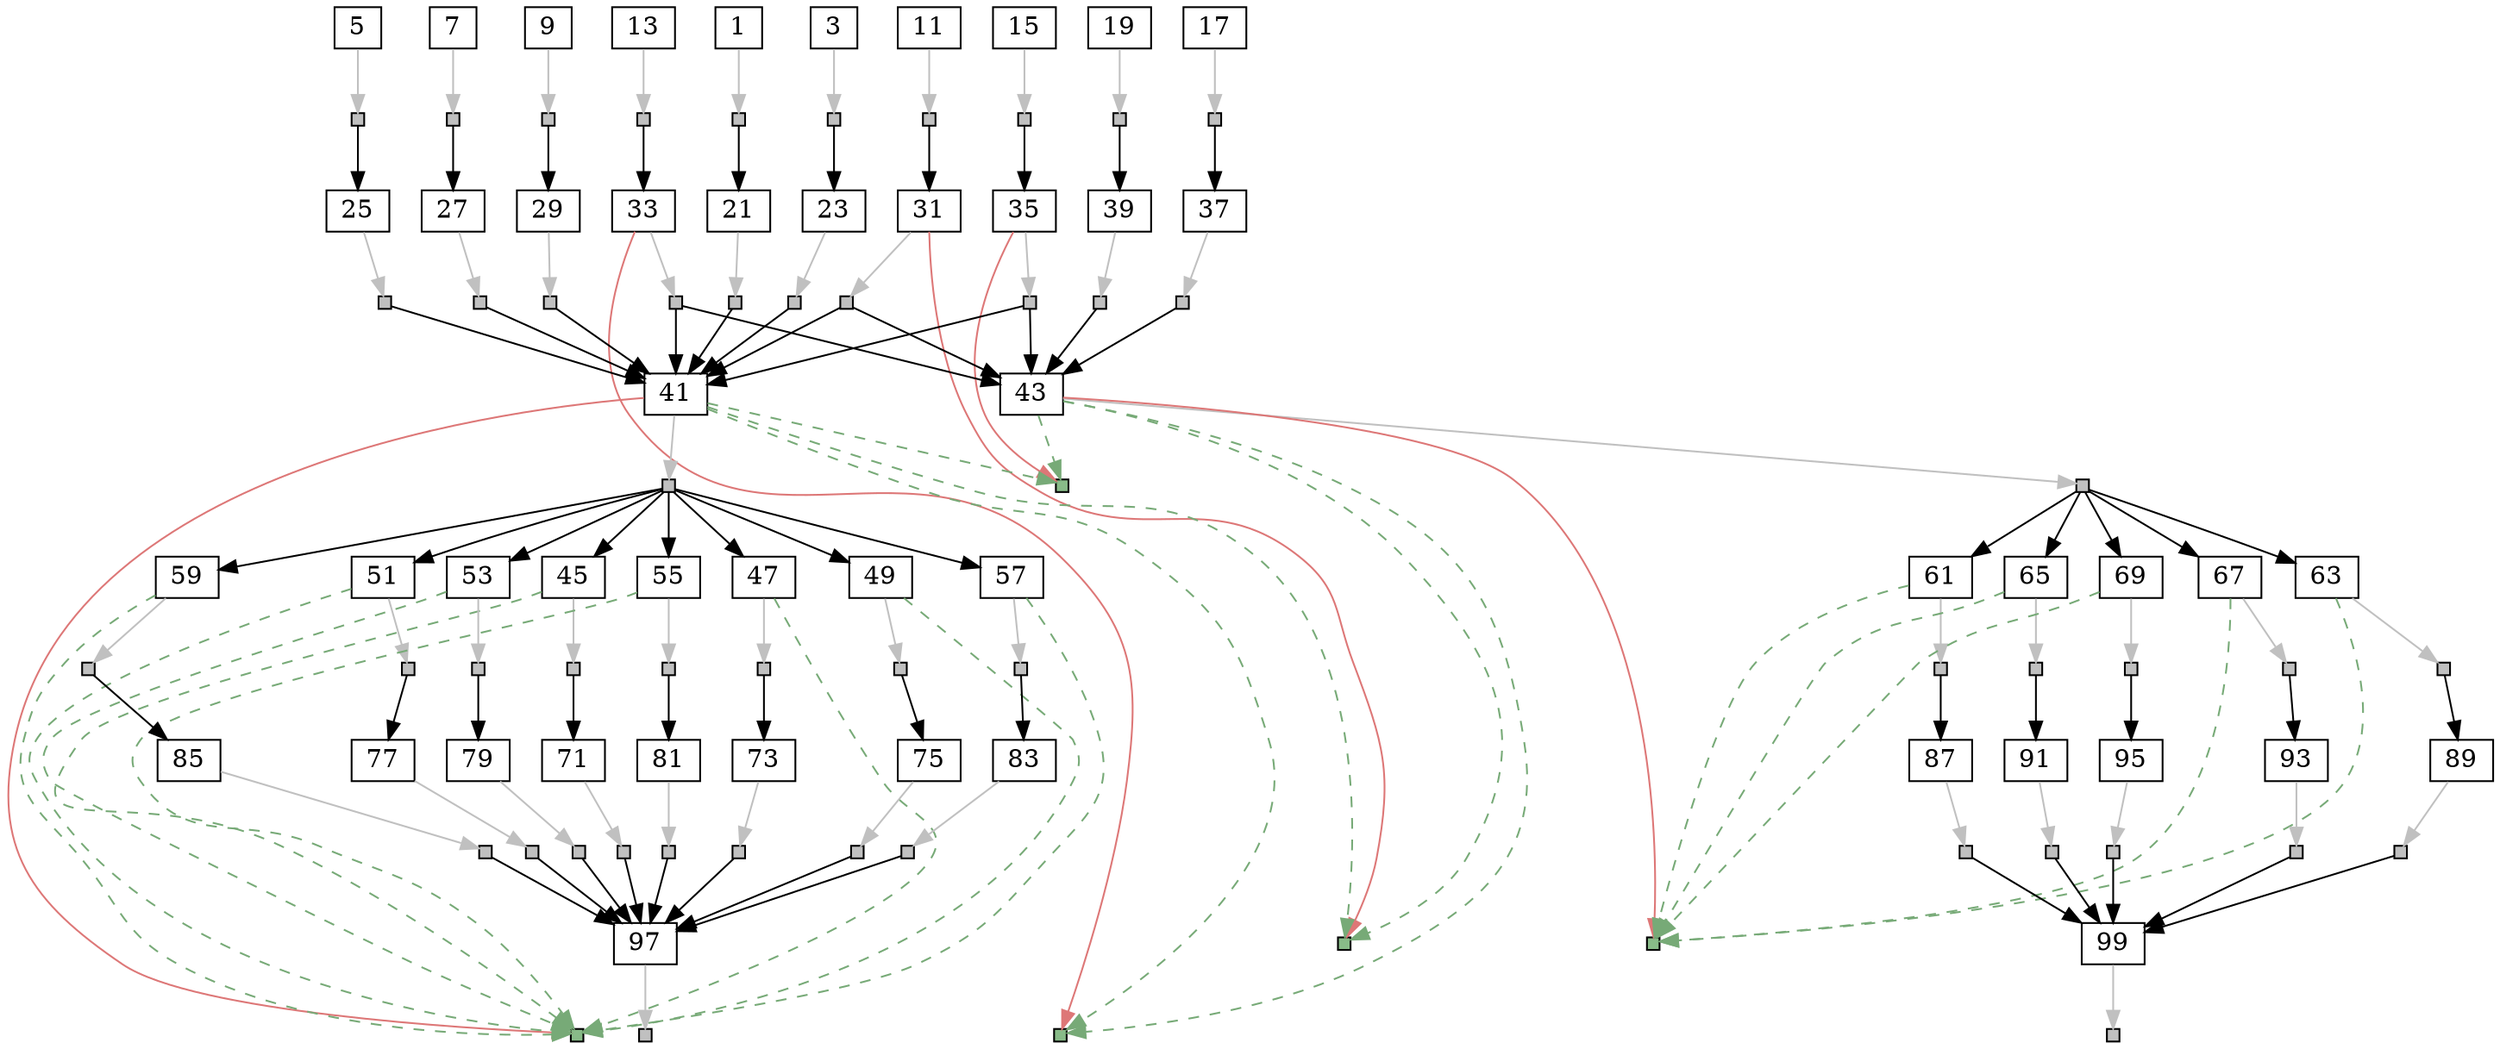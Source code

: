 strict digraph  {
	node [label="\N"];
	1	 [height=0,
		shape=rect,
		size=17.35,
		width=0];
	2	 [fillcolor=gray,
		height=0.1,
		label="",
		shape=rect,
		size=0,
		style=filled,
		width=0.1];
	1 -> 2	 [color=gray,
		size=41522385.0];
	21	 [height=0,
		shape=rect,
		size=660.17,
		width=0];
	2 -> 21	 [size=989751.0];
	3	 [height=0,
		shape=rect,
		size=17.97,
		width=0];
	4	 [fillcolor=gray,
		height=0.1,
		label="",
		shape=rect,
		size=0,
		style=filled,
		width=0.1];
	3 -> 4	 [color=gray,
		size=41537251.0];
	23	 [height=0,
		shape=rect,
		size=253.17,
		width=0];
	4 -> 23	 [size=993567.0];
	5	 [height=0,
		shape=rect,
		size=17.88,
		width=0];
	6	 [fillcolor=gray,
		height=0.1,
		label="",
		shape=rect,
		size=0,
		style=filled,
		width=0.1];
	5 -> 6	 [color=gray,
		size=41518789.0];
	25	 [height=0,
		shape=rect,
		size=505.94,
		width=0];
	6 -> 25	 [size=1004757.0];
	7	 [height=0,
		shape=rect,
		size=18.03,
		width=0];
	8	 [fillcolor=gray,
		height=0.1,
		label="",
		shape=rect,
		size=0,
		style=filled,
		width=0.1];
	7 -> 8	 [color=gray,
		size=41471873.0];
	27	 [height=0,
		shape=rect,
		size=552.84,
		width=0];
	8 -> 27	 [size=964011.0];
	9	 [height=0,
		shape=rect,
		size=17.78,
		width=0];
	10	 [fillcolor=gray,
		height=0.1,
		label="",
		shape=rect,
		size=0,
		style=filled,
		width=0.1];
	9 -> 10	 [color=gray,
		size=41463203.0];
	29	 [height=0,
		shape=rect,
		size=338.3,
		width=0];
	10 -> 29	 [size=963996.0];
	11	 [height=0,
		shape=rect,
		size=18.31,
		width=0];
	12	 [fillcolor=gray,
		height=0.1,
		label="",
		shape=rect,
		size=0,
		style=filled,
		width=0.1];
	11 -> 12	 [color=gray,
		size=41515539.0];
	31	 [height=0,
		shape=rect,
		size=430.98,
		width=0];
	12 -> 31	 [size=996319.0];
	13	 [height=0,
		shape=rect,
		size=17.34,
		width=0];
	14	 [fillcolor=gray,
		height=0.1,
		label="",
		shape=rect,
		size=0,
		style=filled,
		width=0.1];
	13 -> 14	 [color=gray,
		size=41515315.0];
	33	 [height=0,
		shape=rect,
		size=581.69,
		width=0];
	14 -> 33	 [size=999124.0];
	15	 [height=0,
		shape=rect,
		size=18.47,
		width=0];
	16	 [fillcolor=gray,
		height=0.1,
		label="",
		shape=rect,
		size=0,
		style=filled,
		width=0.1];
	15 -> 16	 [color=gray,
		size=41517655.0];
	35	 [height=0,
		shape=rect,
		size=351.21,
		width=0];
	16 -> 35	 [size=1006957.0];
	17	 [height=0,
		shape=rect,
		size=17.6,
		width=0];
	18	 [fillcolor=gray,
		height=0.1,
		label="",
		shape=rect,
		size=0,
		style=filled,
		width=0.1];
	17 -> 18	 [color=gray,
		size=41542764.0];
	37	 [height=0,
		shape=rect,
		size=444.65,
		width=0];
	18 -> 37	 [size=988499.0];
	19	 [height=0,
		shape=rect,
		size=17.71,
		width=0];
	20	 [fillcolor=gray,
		height=0.1,
		label="",
		shape=rect,
		size=0,
		style=filled,
		width=0.1];
	19 -> 20	 [color=gray,
		size=41493628.0];
	39	 [height=0,
		shape=rect,
		size=534.75,
		width=0];
	20 -> 39	 [size=983545.0];
	22	 [fillcolor=gray,
		height=0.1,
		label="",
		shape=rect,
		size=0,
		style=filled,
		width=0.1];
	21 -> 22	 [color=gray,
		size=43223032.0];
	41	 [height=0,
		shape=rect,
		size=5.08,
		width=0];
	22 -> 41	 [size=268975.0];
	24	 [fillcolor=gray,
		height=0.1,
		label="",
		shape=rect,
		size=0,
		style=filled,
		width=0.1];
	23 -> 24	 [color=gray,
		size=43386980.0];
	24 -> 41	 [size=421873.0];
	26	 [fillcolor=gray,
		height=0.1,
		label="",
		shape=rect,
		size=0,
		style=filled,
		width=0.1];
	25 -> 26	 [color=gray,
		size=43325255.0];
	26 -> 41	 [size=389800.0];
	28	 [fillcolor=gray,
		height=0.1,
		label="",
		shape=rect,
		size=0,
		style=filled,
		width=0.1];
	27 -> 28	 [color=gray,
		size=43130626.0];
	28 -> 41	 [size=201341.0];
	30	 [fillcolor=gray,
		height=0.1,
		label="",
		shape=rect,
		size=0,
		style=filled,
		width=0.1];
	29 -> 30	 [color=gray,
		size=43266122.0];
	30 -> 41	 [size=345492.0];
	32	 [fillcolor=gray,
		height=0.1,
		label="",
		shape=rect,
		size=0,
		style=filled,
		width=0.1];
	31 -> 32	 [color=gray,
		size=43098124.0];
	101	 [fillcolor="#88bb88",
		height=0.1,
		label="",
		shape=rect,
		size=0,
		style=filled,
		width=0.1];
	31 -> 101	 [color="#dd7777",
		size=191307.0,
		weight=0];
	32 -> 41	 [size=0];
	43	 [height=0,
		shape=rect,
		size=5.1,
		width=0];
	32 -> 43	 [size=0];
	34	 [fillcolor=gray,
		height=0.1,
		label="",
		shape=rect,
		size=0,
		style=filled,
		width=0.1];
	33 -> 34	 [color=gray,
		size=43199603.0];
	102	 [fillcolor="#88bb88",
		height=0.1,
		label="",
		shape=rect,
		size=0,
		style=filled,
		width=0.1];
	33 -> 102	 [color="#dd7777",
		size=191307.0,
		weight=0];
	34 -> 41	 [size=0];
	34 -> 43	 [size=0];
	36	 [fillcolor=gray,
		height=0.1,
		label="",
		shape=rect,
		size=0,
		style=filled,
		width=0.1];
	35 -> 36	 [color=gray,
		size=43265011.0];
	103	 [fillcolor="#88bb88",
		height=0.1,
		label="",
		shape=rect,
		size=0,
		style=filled,
		width=0.1];
	35 -> 103	 [color="#dd7777",
		size=191307.0,
		weight=0];
	36 -> 41	 [size=0];
	36 -> 43	 [size=0];
	38	 [fillcolor=gray,
		height=0.1,
		label="",
		shape=rect,
		size=0,
		style=filled,
		width=0.1];
	37 -> 38	 [color=gray,
		size=43238466.0];
	38 -> 43	 [size=262778.0];
	40	 [fillcolor=gray,
		height=0.1,
		label="",
		shape=rect,
		size=0,
		style=filled,
		width=0.1];
	39 -> 40	 [color=gray,
		size=43274122.0];
	40 -> 43	 [size=342616.0];
	42	 [fillcolor=gray,
		height=0.1,
		label="",
		shape=rect,
		size=0,
		style=filled,
		width=0.1];
	41 -> 42	 [color=gray,
		size=777072.0];
	41 -> 101	 [color="#77aa77",
		size=0,
		style=dashed,
		weight=0];
	41 -> 102	 [color="#77aa77",
		size=0,
		style=dashed,
		weight=0];
	41 -> 103	 [color="#77aa77",
		size=0,
		style=dashed,
		weight=0];
	104	 [fillcolor="#88bb88",
		height=0.1,
		label="",
		shape=rect,
		size=0,
		style=filled,
		width=0.1];
	41 -> 104	 [color="#dd7777",
		size=191307.0,
		weight=0];
	45	 [height=0,
		shape=rect,
		size=4.51,
		width=0];
	42 -> 45	 [size=0];
	47	 [height=0,
		shape=rect,
		size=4.99,
		width=0];
	42 -> 47	 [size=0];
	49	 [height=0,
		shape=rect,
		size=4.94,
		width=0];
	42 -> 49	 [size=0];
	51	 [height=0,
		shape=rect,
		size=4.6,
		width=0];
	42 -> 51	 [size=0];
	53	 [height=0,
		shape=rect,
		size=4.8,
		width=0];
	42 -> 53	 [size=0];
	55	 [height=0,
		shape=rect,
		size=5.49,
		width=0];
	42 -> 55	 [size=0];
	57	 [height=0,
		shape=rect,
		size=5.44,
		width=0];
	42 -> 57	 [size=0];
	59	 [height=0,
		shape=rect,
		size=4.63,
		width=0];
	42 -> 59	 [size=0];
	44	 [fillcolor=gray,
		height=0.1,
		label="",
		shape=rect,
		size=0,
		style=filled,
		width=0.1];
	43 -> 44	 [color=gray,
		size=776499.0];
	43 -> 101	 [color="#77aa77",
		size=0,
		style=dashed,
		weight=0];
	43 -> 102	 [color="#77aa77",
		size=0,
		style=dashed,
		weight=0];
	43 -> 103	 [color="#77aa77",
		size=0,
		style=dashed,
		weight=0];
	105	 [fillcolor="#88bb88",
		height=0.1,
		label="",
		shape=rect,
		size=0,
		style=filled,
		width=0.1];
	43 -> 105	 [color="#dd7777",
		size=191307.0,
		weight=0];
	61	 [height=0,
		shape=rect,
		size=5.45,
		width=0];
	44 -> 61	 [size=0];
	63	 [height=0,
		shape=rect,
		size=5.22,
		width=0];
	44 -> 63	 [size=0];
	65	 [height=0,
		shape=rect,
		size=4.92,
		width=0];
	44 -> 65	 [size=0];
	67	 [height=0,
		shape=rect,
		size=4.95,
		width=0];
	44 -> 67	 [size=0];
	69	 [height=0,
		shape=rect,
		size=5.31,
		width=0];
	44 -> 69	 [size=0];
	46	 [fillcolor=gray,
		height=0.1,
		label="",
		shape=rect,
		size=0,
		style=filled,
		width=0.1];
	45 -> 46	 [color=gray,
		size=41599.0];
	45 -> 104	 [color="#77aa77",
		size=0,
		style=dashed,
		weight=0];
	71	 [height=0,
		shape=rect,
		size=402.24,
		width=0];
	46 -> 71	 [size=16887.0];
	48	 [fillcolor=gray,
		height=0.1,
		label="",
		shape=rect,
		size=0,
		style=filled,
		width=0.1];
	47 -> 48	 [color=gray,
		size=37921.0];
	47 -> 104	 [color="#77aa77",
		size=0,
		style=dashed,
		weight=0];
	73	 [height=0,
		shape=rect,
		size=480.79,
		width=0];
	48 -> 73	 [size=13209.0];
	50	 [fillcolor=gray,
		height=0.1,
		label="",
		shape=rect,
		size=0,
		style=filled,
		width=0.1];
	49 -> 50	 [color=gray,
		size=38674.0];
	49 -> 104	 [color="#77aa77",
		size=0,
		style=dashed,
		weight=0];
	75	 [height=0,
		shape=rect,
		size=466.28,
		width=0];
	50 -> 75	 [size=13962.0];
	52	 [fillcolor=gray,
		height=0.1,
		label="",
		shape=rect,
		size=0,
		style=filled,
		width=0.1];
	51 -> 52	 [color=gray,
		size=37459.0];
	51 -> 104	 [color="#77aa77",
		size=0,
		style=dashed,
		weight=0];
	77	 [height=0,
		shape=rect,
		size=674.92,
		width=0];
	52 -> 77	 [size=12747.0];
	54	 [fillcolor=gray,
		height=0.1,
		label="",
		shape=rect,
		size=0,
		style=filled,
		width=0.1];
	53 -> 54	 [color=gray,
		size=35311.0];
	53 -> 104	 [color="#77aa77",
		size=0,
		style=dashed,
		weight=0];
	79	 [height=0,
		shape=rect,
		size=659.82,
		width=0];
	54 -> 79	 [size=10599.0];
	56	 [fillcolor=gray,
		height=0.1,
		label="",
		shape=rect,
		size=0,
		style=filled,
		width=0.1];
	55 -> 56	 [color=gray,
		size=43579.0];
	55 -> 104	 [color="#77aa77",
		size=0,
		style=dashed,
		weight=0];
	81	 [height=0,
		shape=rect,
		size=558.53,
		width=0];
	56 -> 81	 [size=18867.0];
	58	 [fillcolor=gray,
		height=0.1,
		label="",
		shape=rect,
		size=0,
		style=filled,
		width=0.1];
	57 -> 58	 [color=gray,
		size=41241.0];
	57 -> 104	 [color="#77aa77",
		size=0,
		style=dashed,
		weight=0];
	83	 [height=0,
		shape=rect,
		size=664.56,
		width=0];
	58 -> 83	 [size=16529.0];
	60	 [fillcolor=gray,
		height=0.1,
		label="",
		shape=rect,
		size=0,
		style=filled,
		width=0.1];
	59 -> 60	 [color=gray,
		size=38981.0];
	59 -> 104	 [color="#77aa77",
		size=0,
		style=dashed,
		weight=0];
	85	 [height=0,
		shape=rect,
		size=308.68,
		width=0];
	60 -> 85	 [size=14269.0];
	62	 [fillcolor=gray,
		height=0.1,
		label="",
		shape=rect,
		size=0,
		style=filled,
		width=0.1];
	61 -> 62	 [color=gray,
		size=36026.0];
	61 -> 105	 [color="#77aa77",
		size=0,
		style=dashed,
		weight=0];
	87	 [height=0,
		shape=rect,
		size=472.83,
		width=0];
	62 -> 87	 [size=11887.0];
	64	 [fillcolor=gray,
		height=0.1,
		label="",
		shape=rect,
		size=0,
		style=filled,
		width=0.1];
	63 -> 64	 [color=gray,
		size=35762.0];
	63 -> 105	 [color="#77aa77",
		size=0,
		style=dashed,
		weight=0];
	89	 [height=0,
		shape=rect,
		size=592.84,
		width=0];
	64 -> 89	 [size=11623.0];
	66	 [fillcolor=gray,
		height=0.1,
		label="",
		shape=rect,
		size=0,
		style=filled,
		width=0.1];
	65 -> 66	 [color=gray,
		size=42434.0];
	65 -> 105	 [color="#77aa77",
		size=0,
		style=dashed,
		weight=0];
	91	 [height=0,
		shape=rect,
		size=633.68,
		width=0];
	66 -> 91	 [size=18295.0];
	68	 [fillcolor=gray,
		height=0.1,
		label="",
		shape=rect,
		size=0,
		style=filled,
		width=0.1];
	67 -> 68	 [color=gray,
		size=34381.0];
	67 -> 105	 [color="#77aa77",
		size=0,
		style=dashed,
		weight=0];
	93	 [height=0,
		shape=rect,
		size=640.2,
		width=0];
	68 -> 93	 [size=10242.0];
	70	 [fillcolor=gray,
		height=0.1,
		label="",
		shape=rect,
		size=0,
		style=filled,
		width=0.1];
	69 -> 70	 [color=gray,
		size=31696.0];
	69 -> 105	 [color="#77aa77",
		size=0,
		style=dashed,
		weight=0];
	95	 [height=0,
		shape=rect,
		size=372.88,
		width=0];
	70 -> 95	 [size=7557.0];
	72	 [fillcolor=gray,
		height=0.1,
		label="",
		shape=rect,
		size=0,
		style=filled,
		width=0.1];
	71 -> 72	 [color=gray,
		size=43362647.0];
	97	 [height=0,
		shape=rect,
		size=5.31,
		width=0];
	72 -> 97	 [size=408590.0];
	74	 [fillcolor=gray,
		height=0.1,
		label="",
		shape=rect,
		size=0,
		style=filled,
		width=0.1];
	73 -> 74	 [color=gray,
		size=43430714.0];
	74 -> 97	 [size=465607.0];
	76	 [fillcolor=gray,
		height=0.1,
		label="",
		shape=rect,
		size=0,
		style=filled,
		width=0.1];
	75 -> 76	 [color=gray,
		size=43138090.0];
	76 -> 97	 [size=202635.0];
	78	 [fillcolor=gray,
		height=0.1,
		label="",
		shape=rect,
		size=0,
		style=filled,
		width=0.1];
	77 -> 78	 [color=gray,
		size=43290109.0];
	78 -> 97	 [size=360824.0];
	80	 [fillcolor=gray,
		height=0.1,
		label="",
		shape=rect,
		size=0,
		style=filled,
		width=0.1];
	79 -> 80	 [color=gray,
		size=43365991.0];
	80 -> 97	 [size=445361.0];
	82	 [fillcolor=gray,
		height=0.1,
		label="",
		shape=rect,
		size=0,
		style=filled,
		width=0.1];
	81 -> 82	 [color=gray,
		size=43210285.0];
	82 -> 97	 [size=269642.0];
	84	 [fillcolor=gray,
		height=0.1,
		label="",
		shape=rect,
		size=0,
		style=filled,
		width=0.1];
	83 -> 84	 [color=gray,
		size=43316189.0];
	84 -> 97	 [size=378575.0];
	86	 [fillcolor=gray,
		height=0.1,
		label="",
		shape=rect,
		size=0,
		style=filled,
		width=0.1];
	85 -> 86	 [color=gray,
		size=43238337.0];
	86 -> 97	 [size=306216.0];
	88	 [fillcolor=gray,
		height=0.1,
		label="",
		shape=rect,
		size=0,
		style=filled,
		width=0.1];
	87 -> 88	 [color=gray,
		size=43139275.0];
	99	 [height=0,
		shape=rect,
		size=5.02,
		width=0];
	88 -> 99	 [size=163587.0];
	90	 [fillcolor=gray,
		height=0.1,
		label="",
		shape=rect,
		size=0,
		style=filled,
		width=0.1];
	89 -> 90	 [color=gray,
		size=43374646.0];
	90 -> 99	 [size=443140.0];
	92	 [fillcolor=gray,
		height=0.1,
		label="",
		shape=rect,
		size=0,
		style=filled,
		width=0.1];
	91 -> 92	 [color=gray,
		size=43200733.0];
	92 -> 99	 [size=300622.0];
	94	 [fillcolor=gray,
		height=0.1,
		label="",
		shape=rect,
		size=0,
		style=filled,
		width=0.1];
	93 -> 94	 [color=gray,
		size=43421674.0];
	94 -> 99	 [size=419900.0];
	96	 [fillcolor=gray,
		height=0.1,
		label="",
		shape=rect,
		size=0,
		style=filled,
		width=0.1];
	95 -> 96	 [color=gray,
		size=43056407.0];
	96 -> 99	 [size=191307.0];
	98	 [fillcolor=gray,
		height=0.1,
		label="",
		shape=rect,
		size=0,
		style=filled,
		width=0.1];
	97 -> 98	 [color=gray,
		size=21284.0];
	100	 [fillcolor=gray,
		height=0.1,
		label="",
		shape=rect,
		size=0,
		style=filled,
		width=0.1];
	99 -> 100	 [color=gray,
		size=37796.0];
}
